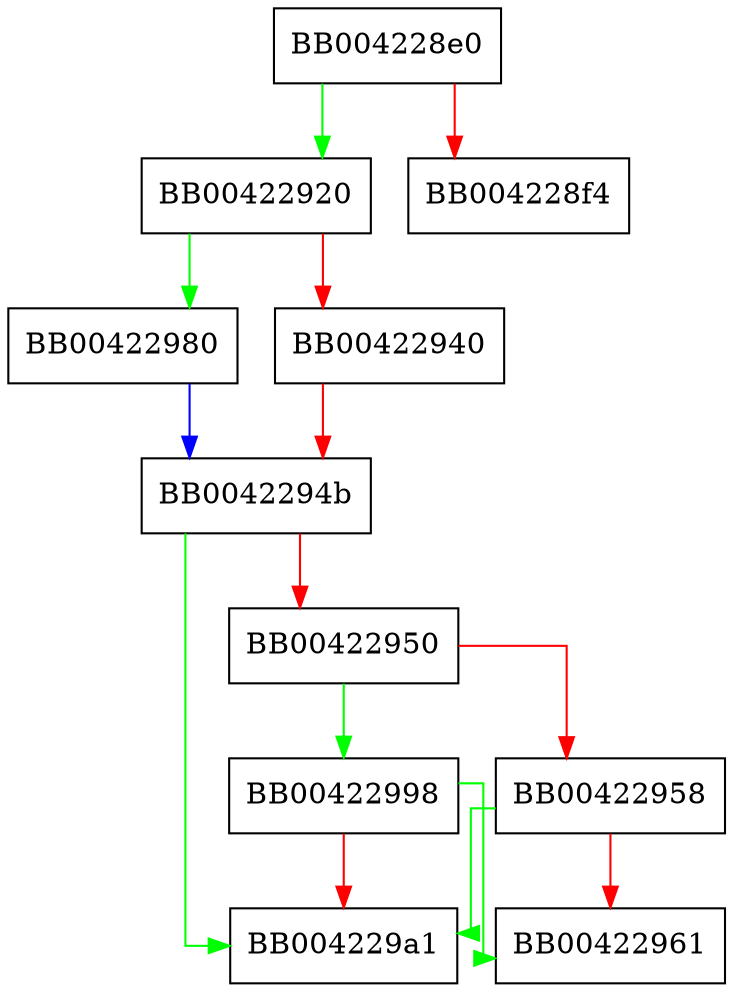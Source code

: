 digraph init_gen_str {
  node [shape="box"];
  graph [splines=ortho];
  BB004228e0 -> BB00422920 [color="green"];
  BB004228e0 -> BB004228f4 [color="red"];
  BB00422920 -> BB00422980 [color="green"];
  BB00422920 -> BB00422940 [color="red"];
  BB00422940 -> BB0042294b [color="red"];
  BB0042294b -> BB004229a1 [color="green"];
  BB0042294b -> BB00422950 [color="red"];
  BB00422950 -> BB00422998 [color="green"];
  BB00422950 -> BB00422958 [color="red"];
  BB00422958 -> BB004229a1 [color="green"];
  BB00422958 -> BB00422961 [color="red"];
  BB00422980 -> BB0042294b [color="blue"];
  BB00422998 -> BB00422961 [color="green"];
  BB00422998 -> BB004229a1 [color="red"];
}